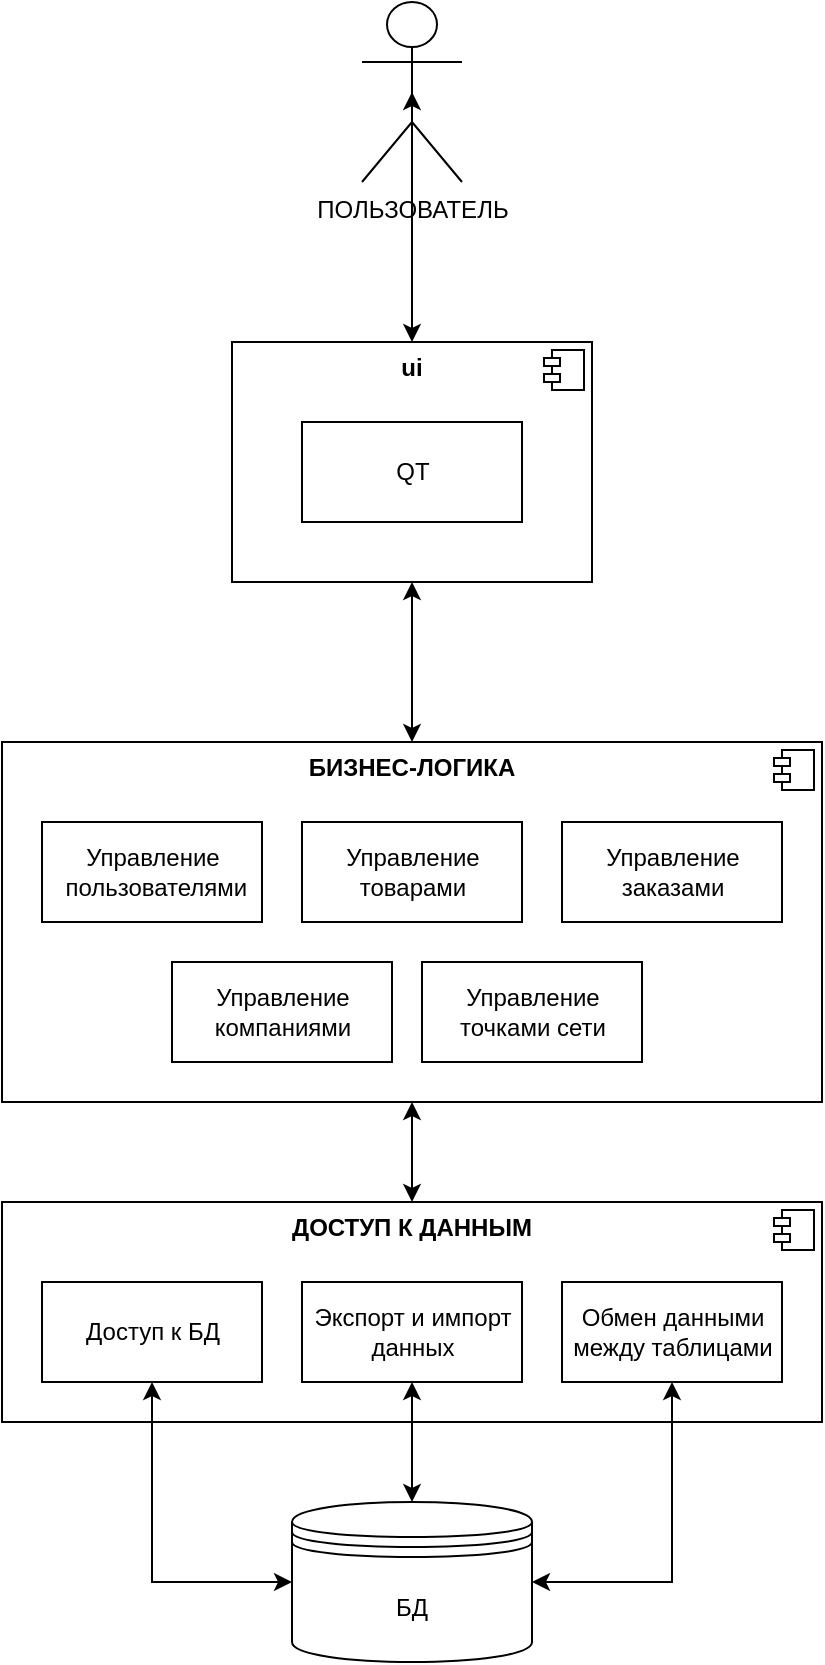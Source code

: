 <mxfile version="20.3.6" type="device"><diagram name="Page-1" id="c4acf3e9-155e-7222-9cf6-157b1a14988f"><mxGraphModel dx="2703" dy="1754" grid="1" gridSize="10" guides="1" tooltips="1" connect="1" arrows="1" fold="1" page="1" pageScale="1" pageWidth="850" pageHeight="1100" background="none" math="0" shadow="0"><root><mxCell id="0"/><mxCell id="1" parent="0"/><mxCell id="V8mFhPO7ehrdbrq8xdAB-1" value="БД" style="shape=datastore;whiteSpace=wrap;html=1;" parent="1" vertex="1"><mxGeometry x="385" y="850" width="120" height="80" as="geometry"/></mxCell><mxCell id="V8mFhPO7ehrdbrq8xdAB-6" value="&lt;p style=&quot;margin:0px;margin-top:6px;text-align:center;&quot;&gt;&lt;b&gt;ДОСТУП К ДАННЫМ&lt;/b&gt;&lt;/p&gt;" style="align=left;overflow=fill;html=1;dropTarget=0;" parent="1" vertex="1"><mxGeometry x="240" y="700" width="410" height="110" as="geometry"/></mxCell><mxCell id="V8mFhPO7ehrdbrq8xdAB-7" value="" style="shape=component;jettyWidth=8;jettyHeight=4;" parent="V8mFhPO7ehrdbrq8xdAB-6" vertex="1"><mxGeometry x="1" width="20" height="20" relative="1" as="geometry"><mxPoint x="-24" y="4" as="offset"/></mxGeometry></mxCell><mxCell id="V8mFhPO7ehrdbrq8xdAB-18" style="edgeStyle=orthogonalEdgeStyle;rounded=0;orthogonalLoop=1;jettySize=auto;html=1;exitX=0.5;exitY=0;exitDx=0;exitDy=0;entryX=0.5;entryY=1;entryDx=0;entryDy=0;startArrow=classic;startFill=1;" parent="1" source="V8mFhPO7ehrdbrq8xdAB-9" target="V8mFhPO7ehrdbrq8xdAB-11" edge="1"><mxGeometry relative="1" as="geometry"/></mxCell><mxCell id="V8mFhPO7ehrdbrq8xdAB-19" style="edgeStyle=orthogonalEdgeStyle;rounded=0;orthogonalLoop=1;jettySize=auto;html=1;exitX=0.5;exitY=1;exitDx=0;exitDy=0;entryX=0.5;entryY=0;entryDx=0;entryDy=0;startArrow=classic;startFill=1;" parent="1" source="V8mFhPO7ehrdbrq8xdAB-9" target="V8mFhPO7ehrdbrq8xdAB-6" edge="1"><mxGeometry relative="1" as="geometry"/></mxCell><mxCell id="V8mFhPO7ehrdbrq8xdAB-9" value="&lt;p style=&quot;margin:0px;margin-top:6px;text-align:center;&quot;&gt;&lt;b&gt;БИЗНЕС-ЛОГИКА&lt;/b&gt;&lt;/p&gt;" style="align=left;overflow=fill;html=1;dropTarget=0;" parent="1" vertex="1"><mxGeometry x="240" y="470" width="410" height="180" as="geometry"/></mxCell><mxCell id="V8mFhPO7ehrdbrq8xdAB-10" value="" style="shape=component;jettyWidth=8;jettyHeight=4;" parent="V8mFhPO7ehrdbrq8xdAB-9" vertex="1"><mxGeometry x="1" width="20" height="20" relative="1" as="geometry"><mxPoint x="-24" y="4" as="offset"/></mxGeometry></mxCell><mxCell id="V8mFhPO7ehrdbrq8xdAB-11" value="&lt;p style=&quot;margin:0px;margin-top:6px;text-align:center;&quot;&gt;&lt;b&gt;ui&lt;/b&gt;&lt;/p&gt;" style="align=left;overflow=fill;html=1;dropTarget=0;" parent="1" vertex="1"><mxGeometry x="355" y="270" width="180" height="120" as="geometry"/></mxCell><mxCell id="V8mFhPO7ehrdbrq8xdAB-12" value="" style="shape=component;jettyWidth=8;jettyHeight=4;" parent="V8mFhPO7ehrdbrq8xdAB-11" vertex="1"><mxGeometry x="1" width="20" height="20" relative="1" as="geometry"><mxPoint x="-24" y="4" as="offset"/></mxGeometry></mxCell><mxCell id="V8mFhPO7ehrdbrq8xdAB-8" value="QT" style="html=1;" parent="1" vertex="1"><mxGeometry x="390" y="310" width="110" height="50" as="geometry"/></mxCell><mxCell id="V8mFhPO7ehrdbrq8xdAB-16" style="edgeStyle=orthogonalEdgeStyle;rounded=0;orthogonalLoop=1;jettySize=auto;html=1;entryX=0.5;entryY=0;entryDx=0;entryDy=0;startArrow=classic;startFill=1;exitX=0.5;exitY=0.5;exitDx=0;exitDy=0;exitPerimeter=0;" parent="1" source="V8mFhPO7ehrdbrq8xdAB-13" target="V8mFhPO7ehrdbrq8xdAB-11" edge="1"><mxGeometry relative="1" as="geometry"><mxPoint x="445" y="100" as="sourcePoint"/></mxGeometry></mxCell><mxCell id="V8mFhPO7ehrdbrq8xdAB-13" value="ПОЛЬЗОВАТЕЛЬ" style="shape=umlActor;verticalLabelPosition=bottom;verticalAlign=top;html=1;outlineConnect=0;" parent="1" vertex="1"><mxGeometry x="420" y="100" width="50" height="90" as="geometry"/></mxCell><mxCell id="V8mFhPO7ehrdbrq8xdAB-20" value="Доступ к БД" style="html=1;" parent="1" vertex="1"><mxGeometry x="260" y="740" width="110" height="50" as="geometry"/></mxCell><mxCell id="V8mFhPO7ehrdbrq8xdAB-21" value="Экспорт и импорт &lt;br&gt;данных" style="html=1;" parent="1" vertex="1"><mxGeometry x="390" y="740" width="110" height="50" as="geometry"/></mxCell><mxCell id="V8mFhPO7ehrdbrq8xdAB-22" value="Обмен данными &lt;br&gt;между таблицами" style="html=1;" parent="1" vertex="1"><mxGeometry x="520" y="740" width="110" height="50" as="geometry"/></mxCell><mxCell id="V8mFhPO7ehrdbrq8xdAB-23" style="edgeStyle=orthogonalEdgeStyle;rounded=0;orthogonalLoop=1;jettySize=auto;html=1;exitX=0.5;exitY=0;exitDx=0;exitDy=0;entryX=0.5;entryY=1;entryDx=0;entryDy=0;startArrow=classic;startFill=1;" parent="1" source="V8mFhPO7ehrdbrq8xdAB-1" target="V8mFhPO7ehrdbrq8xdAB-21" edge="1"><mxGeometry relative="1" as="geometry"/></mxCell><mxCell id="V8mFhPO7ehrdbrq8xdAB-24" style="edgeStyle=orthogonalEdgeStyle;rounded=0;orthogonalLoop=1;jettySize=auto;html=1;exitX=1;exitY=0.5;exitDx=0;exitDy=0;entryX=0.5;entryY=1;entryDx=0;entryDy=0;startArrow=classic;startFill=1;" parent="1" source="V8mFhPO7ehrdbrq8xdAB-1" target="V8mFhPO7ehrdbrq8xdAB-22" edge="1"><mxGeometry relative="1" as="geometry"/></mxCell><mxCell id="V8mFhPO7ehrdbrq8xdAB-25" style="edgeStyle=orthogonalEdgeStyle;rounded=0;orthogonalLoop=1;jettySize=auto;html=1;exitX=0;exitY=0.5;exitDx=0;exitDy=0;entryX=0.5;entryY=1;entryDx=0;entryDy=0;startArrow=classic;startFill=1;" parent="1" source="V8mFhPO7ehrdbrq8xdAB-1" target="V8mFhPO7ehrdbrq8xdAB-20" edge="1"><mxGeometry relative="1" as="geometry"/></mxCell><mxCell id="V8mFhPO7ehrdbrq8xdAB-26" value="Управление&lt;br&gt;&amp;nbsp;пользователями" style="html=1;" parent="1" vertex="1"><mxGeometry x="260" y="510" width="110" height="50" as="geometry"/></mxCell><mxCell id="V8mFhPO7ehrdbrq8xdAB-27" value="Управление&lt;br&gt;товарами" style="html=1;" parent="1" vertex="1"><mxGeometry x="390" y="510" width="110" height="50" as="geometry"/></mxCell><mxCell id="V8mFhPO7ehrdbrq8xdAB-28" value="Управление&lt;br&gt;заказами" style="html=1;" parent="1" vertex="1"><mxGeometry x="520" y="510" width="110" height="50" as="geometry"/></mxCell><mxCell id="V8mFhPO7ehrdbrq8xdAB-29" value="Управление&lt;br&gt;компаниями" style="html=1;" parent="1" vertex="1"><mxGeometry x="325" y="580" width="110" height="50" as="geometry"/></mxCell><mxCell id="V8mFhPO7ehrdbrq8xdAB-30" value="Управление&lt;br&gt;точками сети" style="html=1;" parent="1" vertex="1"><mxGeometry x="450" y="580" width="110" height="50" as="geometry"/></mxCell></root></mxGraphModel></diagram></mxfile>